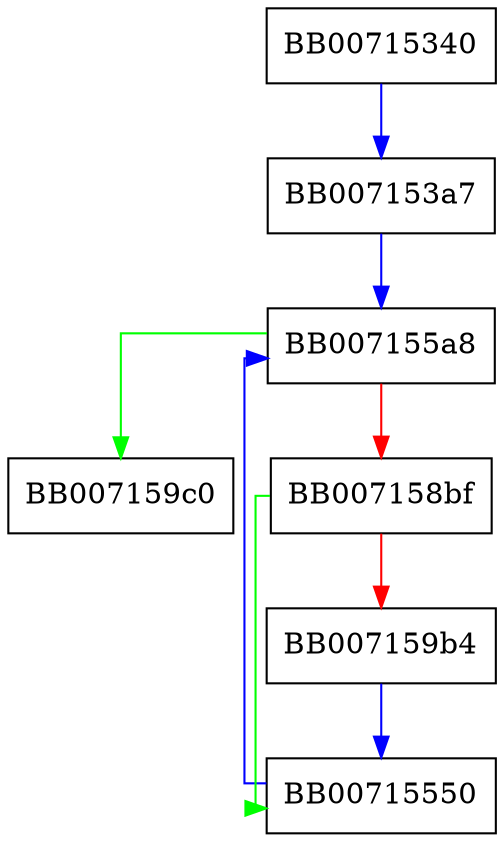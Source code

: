 digraph _bsaes_encrypt8 {
  node [shape="box"];
  graph [splines=ortho];
  BB00715340 -> BB007153a7 [color="blue"];
  BB007153a7 -> BB007155a8 [color="blue"];
  BB00715550 -> BB007155a8 [color="blue"];
  BB007155a8 -> BB007159c0 [color="green"];
  BB007155a8 -> BB007158bf [color="red"];
  BB007158bf -> BB00715550 [color="green"];
  BB007158bf -> BB007159b4 [color="red"];
  BB007159b4 -> BB00715550 [color="blue"];
}